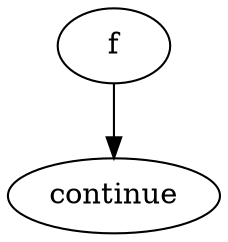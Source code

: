 digraph {
x55d4df365660 -> x55d4df365510
x55d4df365660 [label="f"];
x55d4df365510 [label="continue"];
}
